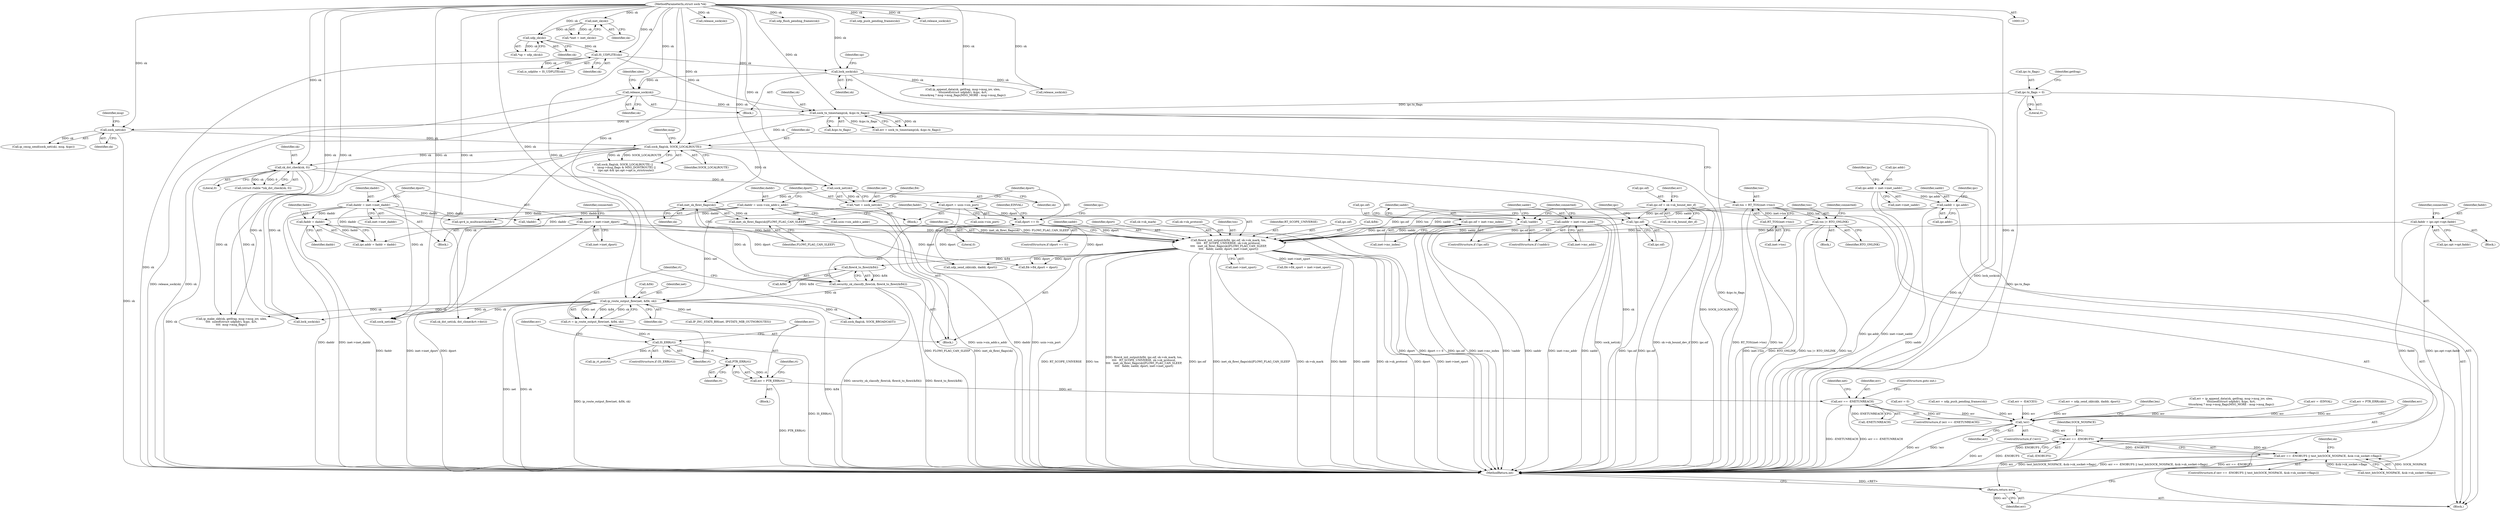 digraph "0_linux_f6d8bd051c391c1c0458a30b2a7abcd939329259_32@pointer" {
"1000577" [label="(Call,PTR_ERR(rt))"];
"1000572" [label="(Call,IS_ERR(rt))"];
"1000564" [label="(Call,rt = ip_route_output_flow(net, &fl4, sk))"];
"1000566" [label="(Call,ip_route_output_flow(net, &fl4, sk))"];
"1000531" [label="(Call,*net = sock_net(sk))"];
"1000533" [label="(Call,sock_net(sk))"];
"1000521" [label="(Call,sk_dst_check(sk, 0))"];
"1000461" [label="(Call,sock_flag(sk, SOCK_LOCALROUTE))"];
"1000352" [label="(Call,sock_net(sk))"];
"1000334" [label="(Call,sock_tx_timestamp(sk, &ipc.tx_flags))"];
"1000153" [label="(Call,IS_UDPLITE(sk))"];
"1000124" [label="(Call,udp_sk(sk))"];
"1000119" [label="(Call,inet_sk(sk))"];
"1000112" [label="(MethodParameterIn,struct sock *sk)"];
"1000229" [label="(Call,release_sock(sk))"];
"1000207" [label="(Call,lock_sock(sk))"];
"1000191" [label="(Call,ipc.tx_flags = 0)"];
"1000561" [label="(Call,flowi4_to_flowi(&fl4))"];
"1000535" [label="(Call,flowi4_init_output(&fl4, ipc.oif, sk->sk_mark, tos,\n\t\t\t\t   RT_SCOPE_UNIVERSE, sk->sk_protocol,\n\t\t\t\t   inet_sk_flowi_flags(sk)|FLOWI_FLAG_CAN_SLEEP,\n\t\t\t\t   faddr, saddr, dport, inet->inet_sport))"];
"1000325" [label="(Call,ipc.oif = sk->sk_bound_dev_if)"];
"1000493" [label="(Call,!ipc.oif)"];
"1000497" [label="(Call,ipc.oif = inet->mc_index)"];
"1000482" [label="(Call,tos |= RTO_ONLINK)"];
"1000453" [label="(Call,tos = RT_TOS(inet->tos))"];
"1000455" [label="(Call,RT_TOS(inet->tos))"];
"1000549" [label="(Call,inet_sk_flowi_flags(sk)|FLOWI_FLAG_CAN_SLEEP)"];
"1000550" [label="(Call,inet_sk_flowi_flags(sk))"];
"1000441" [label="(Call,faddr = ipc.opt->opt.faddr)"];
"1000419" [label="(Call,faddr = daddr)"];
"1000305" [label="(Call,daddr = inet->inet_daddr)"];
"1000275" [label="(Call,daddr = usin->sin_addr.s_addr)"];
"1000507" [label="(Call,saddr = inet->mc_addr)"];
"1000505" [label="(Call,!saddr)"];
"1000410" [label="(Call,saddr = ipc.addr)"];
"1000318" [label="(Call,ipc.addr = inet->inet_saddr)"];
"1000310" [label="(Call,dport = inet->inet_dport)"];
"1000288" [label="(Call,dport == 0)"];
"1000282" [label="(Call,dport = usin->sin_port)"];
"1000559" [label="(Call,security_sk_classify_flow(sk, flowi4_to_flowi(&fl4)))"];
"1000575" [label="(Call,err = PTR_ERR(rt))"];
"1000583" [label="(Call,err == -ENETUNREACH)"];
"1000804" [label="(Call,!err)"];
"1000810" [label="(Call,err == -ENOBUFS)"];
"1000809" [label="(Call,err == -ENOBUFS || test_bit(SOCK_NOSPACE, &sk->sk_socket->flags))"];
"1000828" [label="(Return,return err;)"];
"1000572" [label="(Call,IS_ERR(rt))"];
"1000509" [label="(Call,inet->mc_addr)"];
"1000564" [label="(Call,rt = ip_route_output_flow(net, &fl4, sk))"];
"1000326" [label="(Call,ipc.oif)"];
"1000467" [label="(Identifier,msg)"];
"1000486" [label="(Identifier,connected)"];
"1000462" [label="(Identifier,sk)"];
"1000311" [label="(Identifier,dport)"];
"1000151" [label="(Call,is_udplite = IS_UDPLITE(sk))"];
"1000232" [label="(Identifier,ulen)"];
"1000522" [label="(Identifier,sk)"];
"1000212" [label="(Identifier,up)"];
"1000498" [label="(Call,ipc.oif)"];
"1000117" [label="(Call,*inet = inet_sk(sk))"];
"1000277" [label="(Call,usin->sin_addr.s_addr)"];
"1000505" [label="(Call,!saddr)"];
"1000290" [label="(Literal,0)"];
"1000609" [label="(Call,sk_dst_set(sk, dst_clone(&rt->dst)))"];
"1000494" [label="(Call,ipc.oif)"];
"1000591" [label="(Call,err = -EACCES)"];
"1000460" [label="(Call,sock_flag(sk, SOCK_LOCALROUTE) ||\n \t    (msg->msg_flags & MSG_DONTROUTE) ||\n\t    (ipc.opt && ipc.opt->opt.is_strictroute))"];
"1000441" [label="(Call,faddr = ipc.opt->opt.faddr)"];
"1000124" [label="(Call,udp_sk(sk))"];
"1000410" [label="(Call,saddr = ipc.addr)"];
"1000724" [label="(Call,fl4->fl4_sport = inet->inet_sport)"];
"1000573" [label="(Identifier,rt)"];
"1000461" [label="(Call,sock_flag(sk, SOCK_LOCALROUTE))"];
"1000690" [label="(Call,release_sock(sk))"];
"1000541" [label="(Call,sk->sk_mark)"];
"1000592" [label="(Identifier,err)"];
"1000814" [label="(Call,test_bit(SOCK_NOSPACE, &sk->sk_socket->flags))"];
"1000850" [label="(MethodReturn,int)"];
"1000275" [label="(Call,daddr = usin->sin_addr.s_addr)"];
"1000587" [label="(Call,IP_INC_STATS_BH(net, IPSTATS_MIB_OUTNOROUTES))"];
"1000454" [label="(Identifier,tos)"];
"1000195" [label="(Literal,0)"];
"1000578" [label="(Identifier,rt)"];
"1000154" [label="(Identifier,sk)"];
"1000537" [label="(Identifier,fl4)"];
"1000533" [label="(Call,sock_net(sk))"];
"1000115" [label="(Block,)"];
"1000571" [label="(ControlStructure,if (IS_ERR(rt)))"];
"1000463" [label="(Identifier,SOCK_LOCALROUTE)"];
"1000306" [label="(Identifier,daddr)"];
"1000585" [label="(Call,-ENETUNREACH)"];
"1000484" [label="(Identifier,RTO_ONLINK)"];
"1000675" [label="(Call,err = udp_send_skb(skb, daddr, dport))"];
"1000352" [label="(Call,sock_net(sk))"];
"1000456" [label="(Call,inet->tos)"];
"1000811" [label="(Identifier,err)"];
"1000568" [label="(Call,&fl4)"];
"1000325" [label="(Call,ipc.oif = sk->sk_bound_dev_if)"];
"1000287" [label="(ControlStructure,if (dport == 0))"];
"1000319" [label="(Call,ipc.addr)"];
"1000649" [label="(Call,ip_make_skb(sk, getfrag, msg->msg_iov, ulen,\n\t\t\t\t  sizeof(struct udphdr), &ipc, &rt,\n\t\t\t\t  msg->msg_flags))"];
"1000334" [label="(Call,sock_tx_timestamp(sk, &ipc.tx_flags))"];
"1000335" [label="(Identifier,sk)"];
"1000603" [label="(Call,sock_flag(sk, SOCK_BROADCAST))"];
"1000513" [label="(Identifier,connected)"];
"1000483" [label="(Identifier,tos)"];
"1000206" [label="(Block,)"];
"1000769" [label="(Call,udp_flush_pending_frames(sk))"];
"1000443" [label="(Call,ipc.opt->opt.faddr)"];
"1000453" [label="(Call,tos = RT_TOS(inet->tos))"];
"1000719" [label="(Call,fl4->fl4_dport = dport)"];
"1000120" [label="(Identifier,sk)"];
"1000546" [label="(Call,sk->sk_protocol)"];
"1000119" [label="(Call,inet_sk(sk))"];
"1000575" [label="(Call,err = PTR_ERR(rt))"];
"1000492" [label="(ControlStructure,if (!ipc.oif))"];
"1000489" [label="(Call,ipv4_is_multicast(daddr))"];
"1000544" [label="(Identifier,tos)"];
"1000805" [label="(Identifier,err)"];
"1000588" [label="(Identifier,net)"];
"1000451" [label="(Identifier,connected)"];
"1000288" [label="(Call,dport == 0)"];
"1000192" [label="(Call,ipc.tx_flags)"];
"1000682" [label="(Call,lock_sock(sk))"];
"1000807" [label="(Identifier,len)"];
"1000310" [label="(Call,dport = inet->inet_dport)"];
"1000521" [label="(Call,sk_dst_check(sk, 0))"];
"1000351" [label="(Call,ip_cmsg_send(sock_net(sk), msg, &ipc))"];
"1000523" [label="(Literal,0)"];
"1000318" [label="(Call,ipc.addr = inet->inet_saddr)"];
"1000677" [label="(Call,udp_send_skb(skb, daddr, dport))"];
"1000436" [label="(Call,!daddr)"];
"1000497" [label="(Call,ipc.oif = inet->mc_index)"];
"1000482" [label="(Call,tos |= RTO_ONLINK)"];
"1000122" [label="(Call,*up = udp_sk(sk))"];
"1000804" [label="(Call,!err)"];
"1000810" [label="(Call,err == -ENOBUFS)"];
"1000531" [label="(Call,*net = sock_net(sk))"];
"1000545" [label="(Identifier,RT_SCOPE_UNIVERSE)"];
"1000553" [label="(Identifier,faddr)"];
"1000535" [label="(Call,flowi4_init_output(&fl4, ipc.oif, sk->sk_mark, tos,\n\t\t\t\t   RT_SCOPE_UNIVERSE, sk->sk_protocol,\n\t\t\t\t   inet_sk_flowi_flags(sk)|FLOWI_FLAG_CAN_SLEEP,\n\t\t\t\t   faddr, saddr, dport, inet->inet_sport))"];
"1000305" [label="(Call,daddr = inet->inet_daddr)"];
"1000574" [label="(Block,)"];
"1000742" [label="(Call,err = ip_append_data(sk, getfrag, msg->msg_iov, ulen,\n\t\t\tsizeof(struct udphdr), &ipc, &rt,\n\t\t\tcorkreq ? msg->msg_flags|MSG_MORE : msg->msg_flags))"];
"1000538" [label="(Call,ipc.oif)"];
"1000536" [label="(Call,&fl4)"];
"1000829" [label="(Identifier,err)"];
"1000354" [label="(Identifier,msg)"];
"1000777" [label="(Call,udp_push_pending_frames(sk))"];
"1000289" [label="(Identifier,dport)"];
"1000792" [label="(Call,release_sock(sk))"];
"1000795" [label="(Call,ip_rt_put(rt))"];
"1000744" [label="(Call,ip_append_data(sk, getfrag, msg->msg_iov, ulen,\n\t\t\tsizeof(struct udphdr), &ipc, &rt,\n\t\t\tcorkreq ? msg->msg_flags|MSG_MORE : msg->msg_flags))"];
"1000230" [label="(Identifier,sk)"];
"1000320" [label="(Identifier,ipc)"];
"1000153" [label="(Call,IS_UDPLITE(sk))"];
"1000554" [label="(Identifier,saddr)"];
"1000567" [label="(Identifier,net)"];
"1000560" [label="(Identifier,sk)"];
"1000421" [label="(Identifier,daddr)"];
"1000532" [label="(Identifier,net)"];
"1000549" [label="(Call,inet_sk_flowi_flags(sk)|FLOWI_FLAG_CAN_SLEEP)"];
"1000809" [label="(Call,err == -ENOBUFS || test_bit(SOCK_NOSPACE, &sk->sk_socket->flags))"];
"1000282" [label="(Call,dport = usin->sin_port)"];
"1000692" [label="(Call,err = -EINVAL)"];
"1000665" [label="(Call,err = PTR_ERR(skb))"];
"1000329" [label="(Call,sk->sk_bound_dev_if)"];
"1000507" [label="(Call,saddr = inet->mc_addr)"];
"1000283" [label="(Identifier,dport)"];
"1000420" [label="(Identifier,faddr)"];
"1000815" [label="(Identifier,SOCK_NOSPACE)"];
"1000276" [label="(Identifier,daddr)"];
"1000417" [label="(Identifier,ipc)"];
"1000336" [label="(Call,&ipc.tx_flags)"];
"1000825" [label="(Identifier,sk)"];
"1000208" [label="(Identifier,sk)"];
"1000519" [label="(Call,(struct rtable *)sk_dst_check(sk, 0))"];
"1000582" [label="(ControlStructure,if (err == -ENETUNREACH))"];
"1000481" [label="(Block,)"];
"1000327" [label="(Identifier,ipc)"];
"1000197" [label="(Identifier,getfrag)"];
"1000307" [label="(Call,inet->inet_daddr)"];
"1000562" [label="(Call,&fl4)"];
"1000559" [label="(Call,security_sk_classify_flow(sk, flowi4_to_flowi(&fl4)))"];
"1000846" [label="(Call,err = 0)"];
"1000316" [label="(Identifier,connected)"];
"1000570" [label="(Identifier,sk)"];
"1000828" [label="(Return,return err;)"];
"1000191" [label="(Call,ipc.tx_flags = 0)"];
"1000411" [label="(Identifier,saddr)"];
"1000577" [label="(Call,PTR_ERR(rt))"];
"1000552" [label="(Identifier,FLOWI_FLAG_CAN_SLEEP)"];
"1000576" [label="(Identifier,err)"];
"1000223" [label="(Call,release_sock(sk))"];
"1000584" [label="(Identifier,err)"];
"1000803" [label="(ControlStructure,if (!err))"];
"1000332" [label="(Call,err = sock_tx_timestamp(sk, &ipc.tx_flags))"];
"1000284" [label="(Call,usin->sin_port)"];
"1000565" [label="(Identifier,rt)"];
"1000775" [label="(Call,err = udp_push_pending_frames(sk))"];
"1000499" [label="(Identifier,ipc)"];
"1000295" [label="(Block,)"];
"1000504" [label="(ControlStructure,if (!saddr))"];
"1000353" [label="(Identifier,sk)"];
"1000824" [label="(Call,sock_net(sk))"];
"1000561" [label="(Call,flowi4_to_flowi(&fl4))"];
"1000312" [label="(Call,inet->inet_dport)"];
"1000501" [label="(Call,inet->mc_index)"];
"1000419" [label="(Call,faddr = daddr)"];
"1000229" [label="(Call,release_sock(sk))"];
"1000207" [label="(Call,lock_sock(sk))"];
"1000556" [label="(Call,inet->inet_sport)"];
"1000508" [label="(Identifier,saddr)"];
"1000125" [label="(Identifier,sk)"];
"1000506" [label="(Identifier,saddr)"];
"1000112" [label="(MethodParameterIn,struct sock *sk)"];
"1000293" [label="(Identifier,EINVAL)"];
"1000322" [label="(Call,inet->inet_saddr)"];
"1000580" [label="(Identifier,rt)"];
"1000551" [label="(Identifier,sk)"];
"1000493" [label="(Call,!ipc.oif)"];
"1000808" [label="(ControlStructure,if (err == -ENOBUFS || test_bit(SOCK_NOSPACE, &sk->sk_socket->flags)))"];
"1000528" [label="(Block,)"];
"1000434" [label="(Block,)"];
"1000550" [label="(Call,inet_sk_flowi_flags(sk))"];
"1000412" [label="(Call,ipc.addr)"];
"1000812" [label="(Call,-ENOBUFS)"];
"1000455" [label="(Call,RT_TOS(inet->tos))"];
"1000333" [label="(Identifier,err)"];
"1000566" [label="(Call,ip_route_output_flow(net, &fl4, sk))"];
"1000415" [label="(Call,ipc.addr = faddr = daddr)"];
"1000442" [label="(Identifier,faddr)"];
"1000534" [label="(Identifier,sk)"];
"1000583" [label="(Call,err == -ENETUNREACH)"];
"1000239" [label="(Block,)"];
"1000590" [label="(ControlStructure,goto out;)"];
"1000555" [label="(Identifier,dport)"];
"1000577" -> "1000575"  [label="AST: "];
"1000577" -> "1000578"  [label="CFG: "];
"1000578" -> "1000577"  [label="AST: "];
"1000575" -> "1000577"  [label="CFG: "];
"1000577" -> "1000575"  [label="DDG: rt"];
"1000572" -> "1000577"  [label="DDG: rt"];
"1000572" -> "1000571"  [label="AST: "];
"1000572" -> "1000573"  [label="CFG: "];
"1000573" -> "1000572"  [label="AST: "];
"1000576" -> "1000572"  [label="CFG: "];
"1000592" -> "1000572"  [label="CFG: "];
"1000572" -> "1000850"  [label="DDG: IS_ERR(rt)"];
"1000564" -> "1000572"  [label="DDG: rt"];
"1000572" -> "1000795"  [label="DDG: rt"];
"1000564" -> "1000528"  [label="AST: "];
"1000564" -> "1000566"  [label="CFG: "];
"1000565" -> "1000564"  [label="AST: "];
"1000566" -> "1000564"  [label="AST: "];
"1000573" -> "1000564"  [label="CFG: "];
"1000564" -> "1000850"  [label="DDG: ip_route_output_flow(net, &fl4, sk)"];
"1000566" -> "1000564"  [label="DDG: net"];
"1000566" -> "1000564"  [label="DDG: &fl4"];
"1000566" -> "1000564"  [label="DDG: sk"];
"1000566" -> "1000570"  [label="CFG: "];
"1000567" -> "1000566"  [label="AST: "];
"1000568" -> "1000566"  [label="AST: "];
"1000570" -> "1000566"  [label="AST: "];
"1000566" -> "1000850"  [label="DDG: &fl4"];
"1000566" -> "1000850"  [label="DDG: net"];
"1000566" -> "1000850"  [label="DDG: sk"];
"1000531" -> "1000566"  [label="DDG: net"];
"1000561" -> "1000566"  [label="DDG: &fl4"];
"1000559" -> "1000566"  [label="DDG: sk"];
"1000112" -> "1000566"  [label="DDG: sk"];
"1000566" -> "1000587"  [label="DDG: net"];
"1000566" -> "1000603"  [label="DDG: sk"];
"1000566" -> "1000609"  [label="DDG: sk"];
"1000566" -> "1000649"  [label="DDG: sk"];
"1000566" -> "1000682"  [label="DDG: sk"];
"1000566" -> "1000824"  [label="DDG: sk"];
"1000531" -> "1000528"  [label="AST: "];
"1000531" -> "1000533"  [label="CFG: "];
"1000532" -> "1000531"  [label="AST: "];
"1000533" -> "1000531"  [label="AST: "];
"1000537" -> "1000531"  [label="CFG: "];
"1000531" -> "1000850"  [label="DDG: sock_net(sk)"];
"1000533" -> "1000531"  [label="DDG: sk"];
"1000533" -> "1000534"  [label="CFG: "];
"1000534" -> "1000533"  [label="AST: "];
"1000521" -> "1000533"  [label="DDG: sk"];
"1000461" -> "1000533"  [label="DDG: sk"];
"1000112" -> "1000533"  [label="DDG: sk"];
"1000533" -> "1000550"  [label="DDG: sk"];
"1000521" -> "1000519"  [label="AST: "];
"1000521" -> "1000523"  [label="CFG: "];
"1000522" -> "1000521"  [label="AST: "];
"1000523" -> "1000521"  [label="AST: "];
"1000519" -> "1000521"  [label="CFG: "];
"1000521" -> "1000850"  [label="DDG: sk"];
"1000521" -> "1000519"  [label="DDG: sk"];
"1000521" -> "1000519"  [label="DDG: 0"];
"1000461" -> "1000521"  [label="DDG: sk"];
"1000112" -> "1000521"  [label="DDG: sk"];
"1000521" -> "1000649"  [label="DDG: sk"];
"1000521" -> "1000682"  [label="DDG: sk"];
"1000521" -> "1000824"  [label="DDG: sk"];
"1000461" -> "1000460"  [label="AST: "];
"1000461" -> "1000463"  [label="CFG: "];
"1000462" -> "1000461"  [label="AST: "];
"1000463" -> "1000461"  [label="AST: "];
"1000467" -> "1000461"  [label="CFG: "];
"1000460" -> "1000461"  [label="CFG: "];
"1000461" -> "1000850"  [label="DDG: SOCK_LOCALROUTE"];
"1000461" -> "1000850"  [label="DDG: sk"];
"1000461" -> "1000460"  [label="DDG: sk"];
"1000461" -> "1000460"  [label="DDG: SOCK_LOCALROUTE"];
"1000352" -> "1000461"  [label="DDG: sk"];
"1000334" -> "1000461"  [label="DDG: sk"];
"1000112" -> "1000461"  [label="DDG: sk"];
"1000461" -> "1000649"  [label="DDG: sk"];
"1000461" -> "1000682"  [label="DDG: sk"];
"1000461" -> "1000824"  [label="DDG: sk"];
"1000352" -> "1000351"  [label="AST: "];
"1000352" -> "1000353"  [label="CFG: "];
"1000353" -> "1000352"  [label="AST: "];
"1000354" -> "1000352"  [label="CFG: "];
"1000352" -> "1000850"  [label="DDG: sk"];
"1000352" -> "1000351"  [label="DDG: sk"];
"1000334" -> "1000352"  [label="DDG: sk"];
"1000112" -> "1000352"  [label="DDG: sk"];
"1000334" -> "1000332"  [label="AST: "];
"1000334" -> "1000336"  [label="CFG: "];
"1000335" -> "1000334"  [label="AST: "];
"1000336" -> "1000334"  [label="AST: "];
"1000332" -> "1000334"  [label="CFG: "];
"1000334" -> "1000850"  [label="DDG: &ipc.tx_flags"];
"1000334" -> "1000850"  [label="DDG: sk"];
"1000334" -> "1000332"  [label="DDG: sk"];
"1000334" -> "1000332"  [label="DDG: &ipc.tx_flags"];
"1000153" -> "1000334"  [label="DDG: sk"];
"1000229" -> "1000334"  [label="DDG: sk"];
"1000112" -> "1000334"  [label="DDG: sk"];
"1000191" -> "1000334"  [label="DDG: ipc.tx_flags"];
"1000153" -> "1000151"  [label="AST: "];
"1000153" -> "1000154"  [label="CFG: "];
"1000154" -> "1000153"  [label="AST: "];
"1000151" -> "1000153"  [label="CFG: "];
"1000153" -> "1000850"  [label="DDG: sk"];
"1000153" -> "1000151"  [label="DDG: sk"];
"1000124" -> "1000153"  [label="DDG: sk"];
"1000112" -> "1000153"  [label="DDG: sk"];
"1000153" -> "1000207"  [label="DDG: sk"];
"1000124" -> "1000122"  [label="AST: "];
"1000124" -> "1000125"  [label="CFG: "];
"1000125" -> "1000124"  [label="AST: "];
"1000122" -> "1000124"  [label="CFG: "];
"1000124" -> "1000122"  [label="DDG: sk"];
"1000119" -> "1000124"  [label="DDG: sk"];
"1000112" -> "1000124"  [label="DDG: sk"];
"1000119" -> "1000117"  [label="AST: "];
"1000119" -> "1000120"  [label="CFG: "];
"1000120" -> "1000119"  [label="AST: "];
"1000117" -> "1000119"  [label="CFG: "];
"1000119" -> "1000117"  [label="DDG: sk"];
"1000112" -> "1000119"  [label="DDG: sk"];
"1000112" -> "1000110"  [label="AST: "];
"1000112" -> "1000850"  [label="DDG: sk"];
"1000112" -> "1000207"  [label="DDG: sk"];
"1000112" -> "1000223"  [label="DDG: sk"];
"1000112" -> "1000229"  [label="DDG: sk"];
"1000112" -> "1000550"  [label="DDG: sk"];
"1000112" -> "1000559"  [label="DDG: sk"];
"1000112" -> "1000603"  [label="DDG: sk"];
"1000112" -> "1000609"  [label="DDG: sk"];
"1000112" -> "1000649"  [label="DDG: sk"];
"1000112" -> "1000682"  [label="DDG: sk"];
"1000112" -> "1000690"  [label="DDG: sk"];
"1000112" -> "1000744"  [label="DDG: sk"];
"1000112" -> "1000769"  [label="DDG: sk"];
"1000112" -> "1000777"  [label="DDG: sk"];
"1000112" -> "1000792"  [label="DDG: sk"];
"1000112" -> "1000824"  [label="DDG: sk"];
"1000229" -> "1000206"  [label="AST: "];
"1000229" -> "1000230"  [label="CFG: "];
"1000230" -> "1000229"  [label="AST: "];
"1000232" -> "1000229"  [label="CFG: "];
"1000229" -> "1000850"  [label="DDG: release_sock(sk)"];
"1000229" -> "1000850"  [label="DDG: sk"];
"1000207" -> "1000229"  [label="DDG: sk"];
"1000207" -> "1000206"  [label="AST: "];
"1000207" -> "1000208"  [label="CFG: "];
"1000208" -> "1000207"  [label="AST: "];
"1000212" -> "1000207"  [label="CFG: "];
"1000207" -> "1000850"  [label="DDG: lock_sock(sk)"];
"1000207" -> "1000223"  [label="DDG: sk"];
"1000207" -> "1000744"  [label="DDG: sk"];
"1000191" -> "1000115"  [label="AST: "];
"1000191" -> "1000195"  [label="CFG: "];
"1000192" -> "1000191"  [label="AST: "];
"1000195" -> "1000191"  [label="AST: "];
"1000197" -> "1000191"  [label="CFG: "];
"1000191" -> "1000850"  [label="DDG: ipc.tx_flags"];
"1000561" -> "1000559"  [label="AST: "];
"1000561" -> "1000562"  [label="CFG: "];
"1000562" -> "1000561"  [label="AST: "];
"1000559" -> "1000561"  [label="CFG: "];
"1000561" -> "1000559"  [label="DDG: &fl4"];
"1000535" -> "1000561"  [label="DDG: &fl4"];
"1000535" -> "1000528"  [label="AST: "];
"1000535" -> "1000556"  [label="CFG: "];
"1000536" -> "1000535"  [label="AST: "];
"1000538" -> "1000535"  [label="AST: "];
"1000541" -> "1000535"  [label="AST: "];
"1000544" -> "1000535"  [label="AST: "];
"1000545" -> "1000535"  [label="AST: "];
"1000546" -> "1000535"  [label="AST: "];
"1000549" -> "1000535"  [label="AST: "];
"1000553" -> "1000535"  [label="AST: "];
"1000554" -> "1000535"  [label="AST: "];
"1000555" -> "1000535"  [label="AST: "];
"1000556" -> "1000535"  [label="AST: "];
"1000560" -> "1000535"  [label="CFG: "];
"1000535" -> "1000850"  [label="DDG: faddr"];
"1000535" -> "1000850"  [label="DDG: saddr"];
"1000535" -> "1000850"  [label="DDG: sk->sk_protocol"];
"1000535" -> "1000850"  [label="DDG: dport"];
"1000535" -> "1000850"  [label="DDG: inet->inet_sport"];
"1000535" -> "1000850"  [label="DDG: RT_SCOPE_UNIVERSE"];
"1000535" -> "1000850"  [label="DDG: tos"];
"1000535" -> "1000850"  [label="DDG: flowi4_init_output(&fl4, ipc.oif, sk->sk_mark, tos,\n\t\t\t\t   RT_SCOPE_UNIVERSE, sk->sk_protocol,\n\t\t\t\t   inet_sk_flowi_flags(sk)|FLOWI_FLAG_CAN_SLEEP,\n\t\t\t\t   faddr, saddr, dport, inet->inet_sport)"];
"1000535" -> "1000850"  [label="DDG: ipc.oif"];
"1000535" -> "1000850"  [label="DDG: inet_sk_flowi_flags(sk)|FLOWI_FLAG_CAN_SLEEP"];
"1000535" -> "1000850"  [label="DDG: sk->sk_mark"];
"1000325" -> "1000535"  [label="DDG: ipc.oif"];
"1000493" -> "1000535"  [label="DDG: ipc.oif"];
"1000497" -> "1000535"  [label="DDG: ipc.oif"];
"1000482" -> "1000535"  [label="DDG: tos"];
"1000453" -> "1000535"  [label="DDG: tos"];
"1000549" -> "1000535"  [label="DDG: inet_sk_flowi_flags(sk)"];
"1000549" -> "1000535"  [label="DDG: FLOWI_FLAG_CAN_SLEEP"];
"1000441" -> "1000535"  [label="DDG: faddr"];
"1000419" -> "1000535"  [label="DDG: faddr"];
"1000507" -> "1000535"  [label="DDG: saddr"];
"1000505" -> "1000535"  [label="DDG: saddr"];
"1000410" -> "1000535"  [label="DDG: saddr"];
"1000310" -> "1000535"  [label="DDG: dport"];
"1000288" -> "1000535"  [label="DDG: dport"];
"1000535" -> "1000677"  [label="DDG: dport"];
"1000535" -> "1000719"  [label="DDG: dport"];
"1000535" -> "1000724"  [label="DDG: inet->inet_sport"];
"1000325" -> "1000115"  [label="AST: "];
"1000325" -> "1000329"  [label="CFG: "];
"1000326" -> "1000325"  [label="AST: "];
"1000329" -> "1000325"  [label="AST: "];
"1000333" -> "1000325"  [label="CFG: "];
"1000325" -> "1000850"  [label="DDG: ipc.oif"];
"1000325" -> "1000850"  [label="DDG: sk->sk_bound_dev_if"];
"1000325" -> "1000493"  [label="DDG: ipc.oif"];
"1000493" -> "1000492"  [label="AST: "];
"1000493" -> "1000494"  [label="CFG: "];
"1000494" -> "1000493"  [label="AST: "];
"1000499" -> "1000493"  [label="CFG: "];
"1000506" -> "1000493"  [label="CFG: "];
"1000493" -> "1000850"  [label="DDG: ipc.oif"];
"1000493" -> "1000850"  [label="DDG: !ipc.oif"];
"1000497" -> "1000492"  [label="AST: "];
"1000497" -> "1000501"  [label="CFG: "];
"1000498" -> "1000497"  [label="AST: "];
"1000501" -> "1000497"  [label="AST: "];
"1000506" -> "1000497"  [label="CFG: "];
"1000497" -> "1000850"  [label="DDG: ipc.oif"];
"1000497" -> "1000850"  [label="DDG: inet->mc_index"];
"1000482" -> "1000481"  [label="AST: "];
"1000482" -> "1000484"  [label="CFG: "];
"1000483" -> "1000482"  [label="AST: "];
"1000484" -> "1000482"  [label="AST: "];
"1000486" -> "1000482"  [label="CFG: "];
"1000482" -> "1000850"  [label="DDG: tos"];
"1000482" -> "1000850"  [label="DDG: RTO_ONLINK"];
"1000482" -> "1000850"  [label="DDG: tos |= RTO_ONLINK"];
"1000453" -> "1000482"  [label="DDG: tos"];
"1000453" -> "1000115"  [label="AST: "];
"1000453" -> "1000455"  [label="CFG: "];
"1000454" -> "1000453"  [label="AST: "];
"1000455" -> "1000453"  [label="AST: "];
"1000462" -> "1000453"  [label="CFG: "];
"1000453" -> "1000850"  [label="DDG: RT_TOS(inet->tos)"];
"1000453" -> "1000850"  [label="DDG: tos"];
"1000455" -> "1000453"  [label="DDG: inet->tos"];
"1000455" -> "1000456"  [label="CFG: "];
"1000456" -> "1000455"  [label="AST: "];
"1000455" -> "1000850"  [label="DDG: inet->tos"];
"1000549" -> "1000552"  [label="CFG: "];
"1000550" -> "1000549"  [label="AST: "];
"1000552" -> "1000549"  [label="AST: "];
"1000553" -> "1000549"  [label="CFG: "];
"1000549" -> "1000850"  [label="DDG: inet_sk_flowi_flags(sk)"];
"1000549" -> "1000850"  [label="DDG: FLOWI_FLAG_CAN_SLEEP"];
"1000550" -> "1000549"  [label="DDG: sk"];
"1000550" -> "1000551"  [label="CFG: "];
"1000551" -> "1000550"  [label="AST: "];
"1000552" -> "1000550"  [label="CFG: "];
"1000550" -> "1000559"  [label="DDG: sk"];
"1000441" -> "1000434"  [label="AST: "];
"1000441" -> "1000443"  [label="CFG: "];
"1000442" -> "1000441"  [label="AST: "];
"1000443" -> "1000441"  [label="AST: "];
"1000451" -> "1000441"  [label="CFG: "];
"1000441" -> "1000850"  [label="DDG: faddr"];
"1000441" -> "1000850"  [label="DDG: ipc.opt->opt.faddr"];
"1000419" -> "1000415"  [label="AST: "];
"1000419" -> "1000421"  [label="CFG: "];
"1000420" -> "1000419"  [label="AST: "];
"1000421" -> "1000419"  [label="AST: "];
"1000415" -> "1000419"  [label="CFG: "];
"1000419" -> "1000850"  [label="DDG: faddr"];
"1000419" -> "1000415"  [label="DDG: faddr"];
"1000305" -> "1000419"  [label="DDG: daddr"];
"1000275" -> "1000419"  [label="DDG: daddr"];
"1000305" -> "1000295"  [label="AST: "];
"1000305" -> "1000307"  [label="CFG: "];
"1000306" -> "1000305"  [label="AST: "];
"1000307" -> "1000305"  [label="AST: "];
"1000311" -> "1000305"  [label="CFG: "];
"1000305" -> "1000850"  [label="DDG: inet->inet_daddr"];
"1000305" -> "1000850"  [label="DDG: daddr"];
"1000305" -> "1000415"  [label="DDG: daddr"];
"1000305" -> "1000436"  [label="DDG: daddr"];
"1000305" -> "1000489"  [label="DDG: daddr"];
"1000275" -> "1000239"  [label="AST: "];
"1000275" -> "1000277"  [label="CFG: "];
"1000276" -> "1000275"  [label="AST: "];
"1000277" -> "1000275"  [label="AST: "];
"1000283" -> "1000275"  [label="CFG: "];
"1000275" -> "1000850"  [label="DDG: daddr"];
"1000275" -> "1000850"  [label="DDG: usin->sin_addr.s_addr"];
"1000275" -> "1000415"  [label="DDG: daddr"];
"1000275" -> "1000436"  [label="DDG: daddr"];
"1000275" -> "1000489"  [label="DDG: daddr"];
"1000507" -> "1000504"  [label="AST: "];
"1000507" -> "1000509"  [label="CFG: "];
"1000508" -> "1000507"  [label="AST: "];
"1000509" -> "1000507"  [label="AST: "];
"1000513" -> "1000507"  [label="CFG: "];
"1000507" -> "1000850"  [label="DDG: inet->mc_addr"];
"1000507" -> "1000850"  [label="DDG: saddr"];
"1000505" -> "1000504"  [label="AST: "];
"1000505" -> "1000506"  [label="CFG: "];
"1000506" -> "1000505"  [label="AST: "];
"1000508" -> "1000505"  [label="CFG: "];
"1000513" -> "1000505"  [label="CFG: "];
"1000505" -> "1000850"  [label="DDG: saddr"];
"1000505" -> "1000850"  [label="DDG: !saddr"];
"1000410" -> "1000505"  [label="DDG: saddr"];
"1000410" -> "1000115"  [label="AST: "];
"1000410" -> "1000412"  [label="CFG: "];
"1000411" -> "1000410"  [label="AST: "];
"1000412" -> "1000410"  [label="AST: "];
"1000417" -> "1000410"  [label="CFG: "];
"1000410" -> "1000850"  [label="DDG: saddr"];
"1000318" -> "1000410"  [label="DDG: ipc.addr"];
"1000318" -> "1000115"  [label="AST: "];
"1000318" -> "1000322"  [label="CFG: "];
"1000319" -> "1000318"  [label="AST: "];
"1000322" -> "1000318"  [label="AST: "];
"1000327" -> "1000318"  [label="CFG: "];
"1000318" -> "1000850"  [label="DDG: ipc.addr"];
"1000318" -> "1000850"  [label="DDG: inet->inet_saddr"];
"1000310" -> "1000295"  [label="AST: "];
"1000310" -> "1000312"  [label="CFG: "];
"1000311" -> "1000310"  [label="AST: "];
"1000312" -> "1000310"  [label="AST: "];
"1000316" -> "1000310"  [label="CFG: "];
"1000310" -> "1000850"  [label="DDG: inet->inet_dport"];
"1000310" -> "1000850"  [label="DDG: dport"];
"1000310" -> "1000677"  [label="DDG: dport"];
"1000310" -> "1000719"  [label="DDG: dport"];
"1000288" -> "1000287"  [label="AST: "];
"1000288" -> "1000290"  [label="CFG: "];
"1000289" -> "1000288"  [label="AST: "];
"1000290" -> "1000288"  [label="AST: "];
"1000293" -> "1000288"  [label="CFG: "];
"1000320" -> "1000288"  [label="CFG: "];
"1000288" -> "1000850"  [label="DDG: dport"];
"1000288" -> "1000850"  [label="DDG: dport == 0"];
"1000282" -> "1000288"  [label="DDG: dport"];
"1000288" -> "1000677"  [label="DDG: dport"];
"1000288" -> "1000719"  [label="DDG: dport"];
"1000282" -> "1000239"  [label="AST: "];
"1000282" -> "1000284"  [label="CFG: "];
"1000283" -> "1000282"  [label="AST: "];
"1000284" -> "1000282"  [label="AST: "];
"1000289" -> "1000282"  [label="CFG: "];
"1000282" -> "1000850"  [label="DDG: usin->sin_port"];
"1000559" -> "1000528"  [label="AST: "];
"1000560" -> "1000559"  [label="AST: "];
"1000565" -> "1000559"  [label="CFG: "];
"1000559" -> "1000850"  [label="DDG: security_sk_classify_flow(sk, flowi4_to_flowi(&fl4))"];
"1000559" -> "1000850"  [label="DDG: flowi4_to_flowi(&fl4)"];
"1000575" -> "1000574"  [label="AST: "];
"1000576" -> "1000575"  [label="AST: "];
"1000580" -> "1000575"  [label="CFG: "];
"1000575" -> "1000850"  [label="DDG: PTR_ERR(rt)"];
"1000575" -> "1000583"  [label="DDG: err"];
"1000583" -> "1000582"  [label="AST: "];
"1000583" -> "1000585"  [label="CFG: "];
"1000584" -> "1000583"  [label="AST: "];
"1000585" -> "1000583"  [label="AST: "];
"1000588" -> "1000583"  [label="CFG: "];
"1000590" -> "1000583"  [label="CFG: "];
"1000583" -> "1000850"  [label="DDG: err == -ENETUNREACH"];
"1000583" -> "1000850"  [label="DDG: -ENETUNREACH"];
"1000585" -> "1000583"  [label="DDG: ENETUNREACH"];
"1000583" -> "1000804"  [label="DDG: err"];
"1000804" -> "1000803"  [label="AST: "];
"1000804" -> "1000805"  [label="CFG: "];
"1000805" -> "1000804"  [label="AST: "];
"1000807" -> "1000804"  [label="CFG: "];
"1000811" -> "1000804"  [label="CFG: "];
"1000804" -> "1000850"  [label="DDG: err"];
"1000804" -> "1000850"  [label="DDG: !err"];
"1000692" -> "1000804"  [label="DDG: err"];
"1000675" -> "1000804"  [label="DDG: err"];
"1000775" -> "1000804"  [label="DDG: err"];
"1000591" -> "1000804"  [label="DDG: err"];
"1000742" -> "1000804"  [label="DDG: err"];
"1000665" -> "1000804"  [label="DDG: err"];
"1000846" -> "1000804"  [label="DDG: err"];
"1000804" -> "1000810"  [label="DDG: err"];
"1000810" -> "1000809"  [label="AST: "];
"1000810" -> "1000812"  [label="CFG: "];
"1000811" -> "1000810"  [label="AST: "];
"1000812" -> "1000810"  [label="AST: "];
"1000815" -> "1000810"  [label="CFG: "];
"1000809" -> "1000810"  [label="CFG: "];
"1000810" -> "1000850"  [label="DDG: err"];
"1000810" -> "1000850"  [label="DDG: -ENOBUFS"];
"1000810" -> "1000809"  [label="DDG: err"];
"1000810" -> "1000809"  [label="DDG: -ENOBUFS"];
"1000812" -> "1000810"  [label="DDG: ENOBUFS"];
"1000810" -> "1000828"  [label="DDG: err"];
"1000809" -> "1000808"  [label="AST: "];
"1000809" -> "1000814"  [label="CFG: "];
"1000814" -> "1000809"  [label="AST: "];
"1000825" -> "1000809"  [label="CFG: "];
"1000829" -> "1000809"  [label="CFG: "];
"1000809" -> "1000850"  [label="DDG: err == -ENOBUFS"];
"1000809" -> "1000850"  [label="DDG: test_bit(SOCK_NOSPACE, &sk->sk_socket->flags)"];
"1000809" -> "1000850"  [label="DDG: err == -ENOBUFS || test_bit(SOCK_NOSPACE, &sk->sk_socket->flags)"];
"1000814" -> "1000809"  [label="DDG: SOCK_NOSPACE"];
"1000814" -> "1000809"  [label="DDG: &sk->sk_socket->flags"];
"1000828" -> "1000115"  [label="AST: "];
"1000828" -> "1000829"  [label="CFG: "];
"1000829" -> "1000828"  [label="AST: "];
"1000850" -> "1000828"  [label="CFG: "];
"1000828" -> "1000850"  [label="DDG: <RET>"];
"1000829" -> "1000828"  [label="DDG: err"];
}
